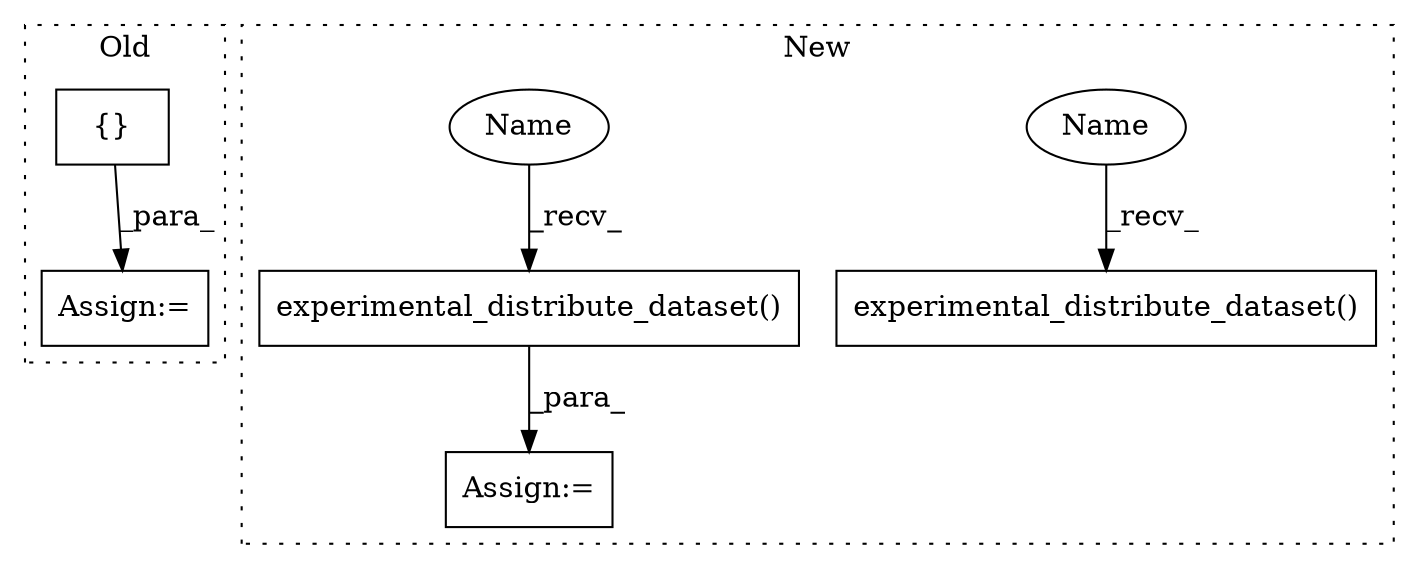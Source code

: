 digraph G {
subgraph cluster0 {
1 [label="{}" a="95" s="6646,6750" l="8,5" shape="box"];
5 [label="Assign:=" a="68" s="6643" l="3" shape="box"];
label = "Old";
style="dotted";
}
subgraph cluster1 {
2 [label="experimental_distribute_dataset()" a="75" s="6893,6947" l="41,1" shape="box"];
3 [label="Assign:=" a="68" s="6890" l="3" shape="box"];
4 [label="experimental_distribute_dataset()" a="75" s="6984,7043" l="41,1" shape="box"];
6 [label="Name" a="87" s="6984" l="8" shape="ellipse"];
7 [label="Name" a="87" s="6893" l="8" shape="ellipse"];
label = "New";
style="dotted";
}
1 -> 5 [label="_para_"];
2 -> 3 [label="_para_"];
6 -> 4 [label="_recv_"];
7 -> 2 [label="_recv_"];
}